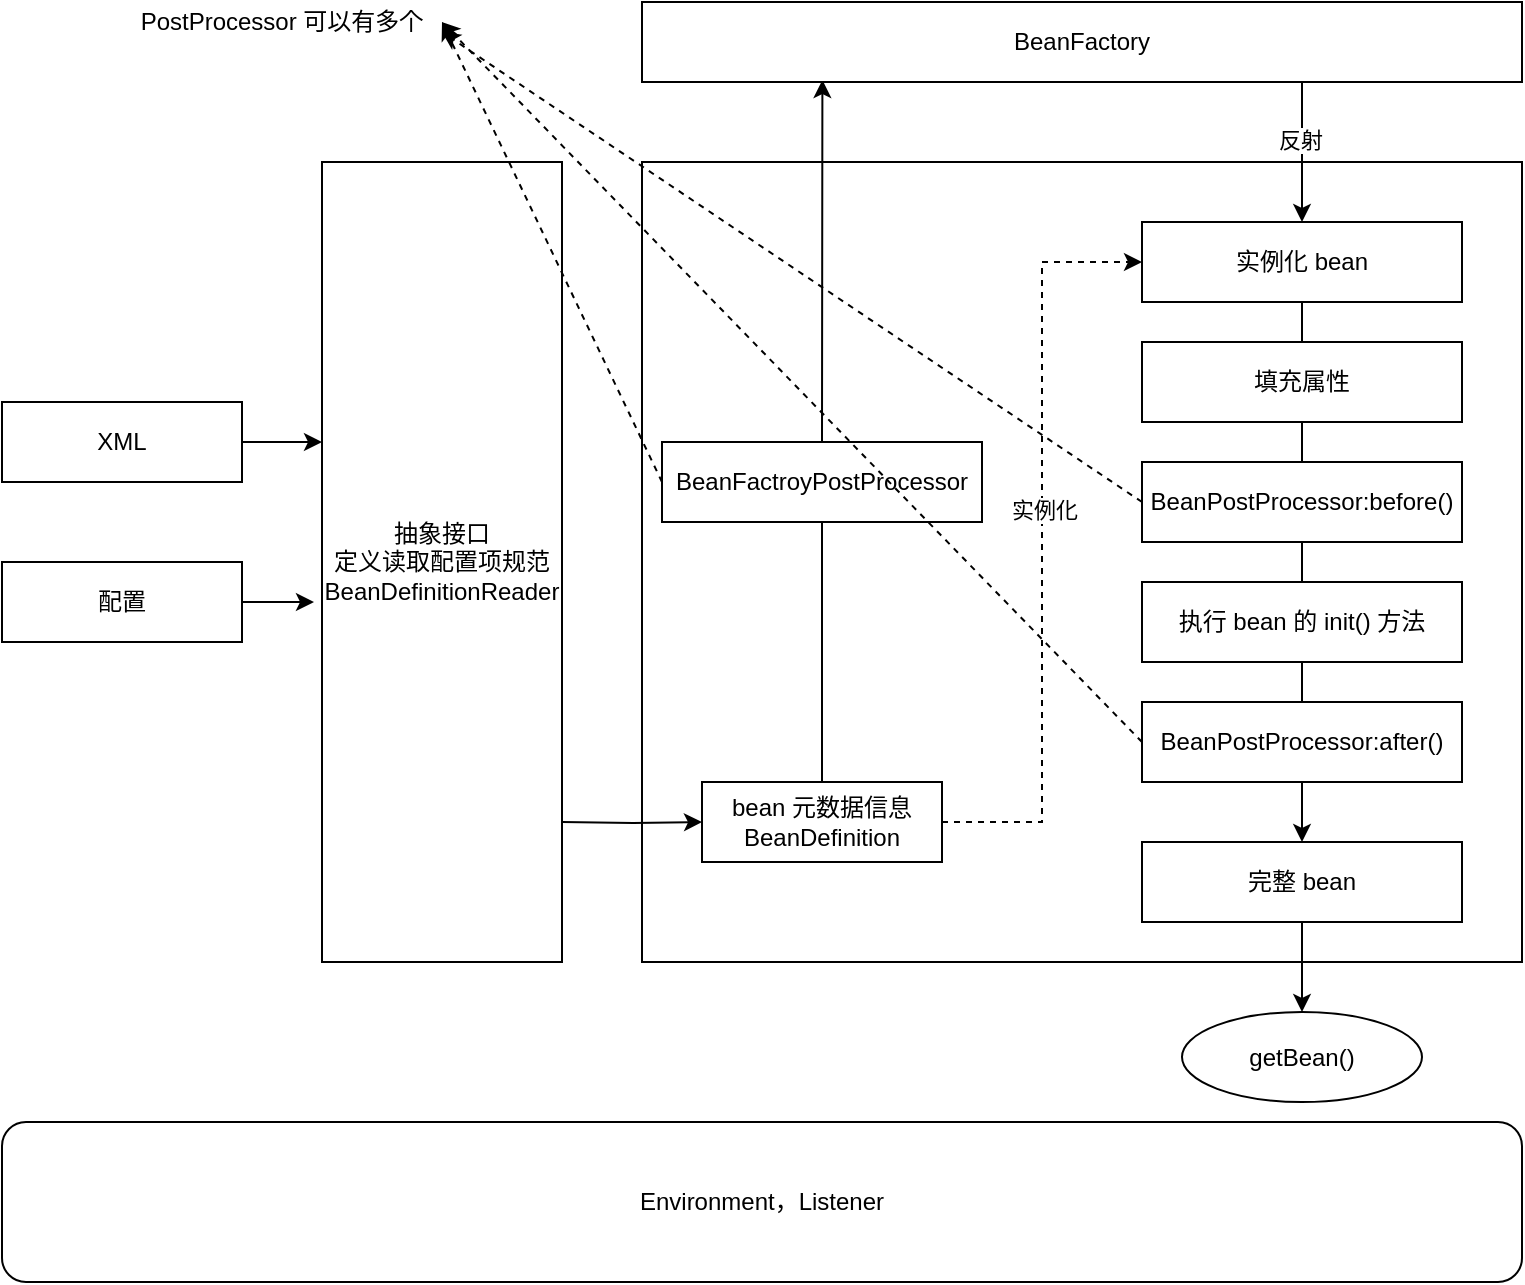 <mxfile version="14.6.1" type="github">
  <diagram id="nm_6PKjCeTmGM0uItTuz" name="IoC">
    <mxGraphModel dx="946" dy="538" grid="1" gridSize="10" guides="1" tooltips="1" connect="1" arrows="1" fold="1" page="1" pageScale="1" pageWidth="827" pageHeight="1169" math="0" shadow="0">
      <root>
        <mxCell id="0" />
        <mxCell id="1" parent="0" />
        <mxCell id="5wT7CiSWt6S8VLGtYFsr-8" style="edgeStyle=orthogonalEdgeStyle;rounded=0;orthogonalLoop=1;jettySize=auto;html=1;exitX=1;exitY=0.5;exitDx=0;exitDy=0;entryX=0;entryY=0.35;entryDx=0;entryDy=0;entryPerimeter=0;" edge="1" parent="1" source="5wT7CiSWt6S8VLGtYFsr-1" target="5wT7CiSWt6S8VLGtYFsr-3">
          <mxGeometry relative="1" as="geometry" />
        </mxCell>
        <mxCell id="5wT7CiSWt6S8VLGtYFsr-1" value="XML" style="rounded=0;whiteSpace=wrap;html=1;" vertex="1" parent="1">
          <mxGeometry x="40" y="280" width="120" height="40" as="geometry" />
        </mxCell>
        <mxCell id="5wT7CiSWt6S8VLGtYFsr-9" style="edgeStyle=orthogonalEdgeStyle;rounded=0;orthogonalLoop=1;jettySize=auto;html=1;exitX=1;exitY=0.5;exitDx=0;exitDy=0;entryX=-0.033;entryY=0.548;entryDx=0;entryDy=0;entryPerimeter=0;" edge="1" parent="1" source="5wT7CiSWt6S8VLGtYFsr-2" target="5wT7CiSWt6S8VLGtYFsr-3">
          <mxGeometry relative="1" as="geometry" />
        </mxCell>
        <mxCell id="5wT7CiSWt6S8VLGtYFsr-2" value="配置" style="rounded=0;whiteSpace=wrap;html=1;" vertex="1" parent="1">
          <mxGeometry x="40" y="360" width="120" height="40" as="geometry" />
        </mxCell>
        <mxCell id="5wT7CiSWt6S8VLGtYFsr-3" value="抽象接口&lt;br&gt;定义读取配置项规范&lt;br&gt;BeanDefinitionReader" style="rounded=0;whiteSpace=wrap;html=1;" vertex="1" parent="1">
          <mxGeometry x="200" y="160" width="120" height="400" as="geometry" />
        </mxCell>
        <mxCell id="5wT7CiSWt6S8VLGtYFsr-4" value="" style="rounded=0;whiteSpace=wrap;html=1;" vertex="1" parent="1">
          <mxGeometry x="360" y="160" width="440" height="400" as="geometry" />
        </mxCell>
        <mxCell id="5wT7CiSWt6S8VLGtYFsr-13" style="edgeStyle=orthogonalEdgeStyle;rounded=0;orthogonalLoop=1;jettySize=auto;html=1;exitX=0.5;exitY=0;exitDx=0;exitDy=0;entryX=0.205;entryY=0.975;entryDx=0;entryDy=0;entryPerimeter=0;" edge="1" parent="1" source="5wT7CiSWt6S8VLGtYFsr-5" target="5wT7CiSWt6S8VLGtYFsr-7">
          <mxGeometry relative="1" as="geometry" />
        </mxCell>
        <mxCell id="5wT7CiSWt6S8VLGtYFsr-29" style="edgeStyle=orthogonalEdgeStyle;rounded=0;orthogonalLoop=1;jettySize=auto;html=1;exitX=1;exitY=0.5;exitDx=0;exitDy=0;entryX=0;entryY=0.5;entryDx=0;entryDy=0;dashed=1;" edge="1" parent="1" source="5wT7CiSWt6S8VLGtYFsr-5" target="5wT7CiSWt6S8VLGtYFsr-15">
          <mxGeometry relative="1" as="geometry" />
        </mxCell>
        <mxCell id="5wT7CiSWt6S8VLGtYFsr-31" value="实例化" style="edgeLabel;html=1;align=center;verticalAlign=middle;resizable=0;points=[];" vertex="1" connectable="0" parent="5wT7CiSWt6S8VLGtYFsr-29">
          <mxGeometry x="0.084" y="-1" relative="1" as="geometry">
            <mxPoint as="offset" />
          </mxGeometry>
        </mxCell>
        <mxCell id="5wT7CiSWt6S8VLGtYFsr-5" value="bean 元数据信息&lt;br&gt;BeanDefinition" style="rounded=0;whiteSpace=wrap;html=1;" vertex="1" parent="1">
          <mxGeometry x="390" y="470" width="120" height="40" as="geometry" />
        </mxCell>
        <mxCell id="5wT7CiSWt6S8VLGtYFsr-33" style="rounded=0;orthogonalLoop=1;jettySize=auto;html=1;exitX=0;exitY=0.5;exitDx=0;exitDy=0;entryX=1;entryY=0.5;entryDx=0;entryDy=0;dashed=1;" edge="1" parent="1" source="5wT7CiSWt6S8VLGtYFsr-6" target="5wT7CiSWt6S8VLGtYFsr-32">
          <mxGeometry relative="1" as="geometry" />
        </mxCell>
        <mxCell id="5wT7CiSWt6S8VLGtYFsr-6" value="BeanFactroyPostProcessor" style="rounded=0;whiteSpace=wrap;html=1;" vertex="1" parent="1">
          <mxGeometry x="370" y="300" width="160" height="40" as="geometry" />
        </mxCell>
        <mxCell id="5wT7CiSWt6S8VLGtYFsr-22" style="edgeStyle=orthogonalEdgeStyle;rounded=0;orthogonalLoop=1;jettySize=auto;html=1;exitX=0.75;exitY=1;exitDx=0;exitDy=0;" edge="1" parent="1" source="5wT7CiSWt6S8VLGtYFsr-7" target="5wT7CiSWt6S8VLGtYFsr-15">
          <mxGeometry relative="1" as="geometry" />
        </mxCell>
        <mxCell id="5wT7CiSWt6S8VLGtYFsr-24" value="反射" style="edgeLabel;html=1;align=center;verticalAlign=middle;resizable=0;points=[];" vertex="1" connectable="0" parent="5wT7CiSWt6S8VLGtYFsr-22">
          <mxGeometry x="-0.167" y="-1" relative="1" as="geometry">
            <mxPoint as="offset" />
          </mxGeometry>
        </mxCell>
        <mxCell id="5wT7CiSWt6S8VLGtYFsr-7" value="BeanFactory" style="rounded=0;whiteSpace=wrap;html=1;" vertex="1" parent="1">
          <mxGeometry x="360" y="80" width="440" height="40" as="geometry" />
        </mxCell>
        <mxCell id="5wT7CiSWt6S8VLGtYFsr-10" style="edgeStyle=orthogonalEdgeStyle;rounded=0;orthogonalLoop=1;jettySize=auto;html=1;" edge="1" parent="1" target="5wT7CiSWt6S8VLGtYFsr-5">
          <mxGeometry relative="1" as="geometry">
            <mxPoint x="320" y="490" as="sourcePoint" />
          </mxGeometry>
        </mxCell>
        <mxCell id="5wT7CiSWt6S8VLGtYFsr-25" style="edgeStyle=orthogonalEdgeStyle;rounded=0;orthogonalLoop=1;jettySize=auto;html=1;exitX=0.5;exitY=1;exitDx=0;exitDy=0;entryX=0.5;entryY=0;entryDx=0;entryDy=0;" edge="1" parent="1" source="5wT7CiSWt6S8VLGtYFsr-15" target="5wT7CiSWt6S8VLGtYFsr-21">
          <mxGeometry relative="1" as="geometry" />
        </mxCell>
        <mxCell id="5wT7CiSWt6S8VLGtYFsr-15" value="实例化 bean" style="rounded=0;whiteSpace=wrap;html=1;" vertex="1" parent="1">
          <mxGeometry x="610" y="190" width="160" height="40" as="geometry" />
        </mxCell>
        <mxCell id="5wT7CiSWt6S8VLGtYFsr-16" value="填充属性" style="rounded=0;whiteSpace=wrap;html=1;" vertex="1" parent="1">
          <mxGeometry x="610" y="250" width="160" height="40" as="geometry" />
        </mxCell>
        <mxCell id="5wT7CiSWt6S8VLGtYFsr-34" style="edgeStyle=none;rounded=0;orthogonalLoop=1;jettySize=auto;html=1;exitX=0;exitY=0.5;exitDx=0;exitDy=0;entryX=1;entryY=0.75;entryDx=0;entryDy=0;dashed=1;" edge="1" parent="1" source="5wT7CiSWt6S8VLGtYFsr-17" target="5wT7CiSWt6S8VLGtYFsr-32">
          <mxGeometry relative="1" as="geometry" />
        </mxCell>
        <mxCell id="5wT7CiSWt6S8VLGtYFsr-17" value="BeanPostProcessor:before()" style="rounded=0;whiteSpace=wrap;html=1;" vertex="1" parent="1">
          <mxGeometry x="610" y="310" width="160" height="40" as="geometry" />
        </mxCell>
        <mxCell id="5wT7CiSWt6S8VLGtYFsr-35" style="edgeStyle=none;rounded=0;orthogonalLoop=1;jettySize=auto;html=1;exitX=0;exitY=0.5;exitDx=0;exitDy=0;dashed=1;" edge="1" parent="1" source="5wT7CiSWt6S8VLGtYFsr-19">
          <mxGeometry relative="1" as="geometry">
            <mxPoint x="260" y="90" as="targetPoint" />
          </mxGeometry>
        </mxCell>
        <mxCell id="5wT7CiSWt6S8VLGtYFsr-19" value="BeanPostProcessor:after()" style="rounded=0;whiteSpace=wrap;html=1;" vertex="1" parent="1">
          <mxGeometry x="610" y="430" width="160" height="40" as="geometry" />
        </mxCell>
        <mxCell id="5wT7CiSWt6S8VLGtYFsr-20" value="执行 bean 的 init() 方法" style="rounded=0;whiteSpace=wrap;html=1;" vertex="1" parent="1">
          <mxGeometry x="610" y="370" width="160" height="40" as="geometry" />
        </mxCell>
        <mxCell id="5wT7CiSWt6S8VLGtYFsr-26" style="edgeStyle=orthogonalEdgeStyle;rounded=0;orthogonalLoop=1;jettySize=auto;html=1;exitX=0.5;exitY=1;exitDx=0;exitDy=0;entryX=0.5;entryY=0;entryDx=0;entryDy=0;" edge="1" parent="1" source="5wT7CiSWt6S8VLGtYFsr-21" target="5wT7CiSWt6S8VLGtYFsr-27">
          <mxGeometry relative="1" as="geometry">
            <mxPoint x="690" y="590" as="targetPoint" />
          </mxGeometry>
        </mxCell>
        <mxCell id="5wT7CiSWt6S8VLGtYFsr-21" value="完整 bean" style="rounded=0;whiteSpace=wrap;html=1;" vertex="1" parent="1">
          <mxGeometry x="610" y="500" width="160" height="40" as="geometry" />
        </mxCell>
        <mxCell id="5wT7CiSWt6S8VLGtYFsr-27" value="getBean()" style="ellipse;whiteSpace=wrap;html=1;" vertex="1" parent="1">
          <mxGeometry x="630" y="585" width="120" height="45" as="geometry" />
        </mxCell>
        <mxCell id="5wT7CiSWt6S8VLGtYFsr-32" value="PostProcessor 可以有多个" style="text;html=1;strokeColor=none;fillColor=none;align=center;verticalAlign=middle;whiteSpace=wrap;rounded=0;" vertex="1" parent="1">
          <mxGeometry x="100" y="80" width="160" height="20" as="geometry" />
        </mxCell>
        <mxCell id="5wT7CiSWt6S8VLGtYFsr-36" value="Environment，Listener" style="rounded=1;whiteSpace=wrap;html=1;" vertex="1" parent="1">
          <mxGeometry x="40" y="640" width="760" height="80" as="geometry" />
        </mxCell>
      </root>
    </mxGraphModel>
  </diagram>
</mxfile>
